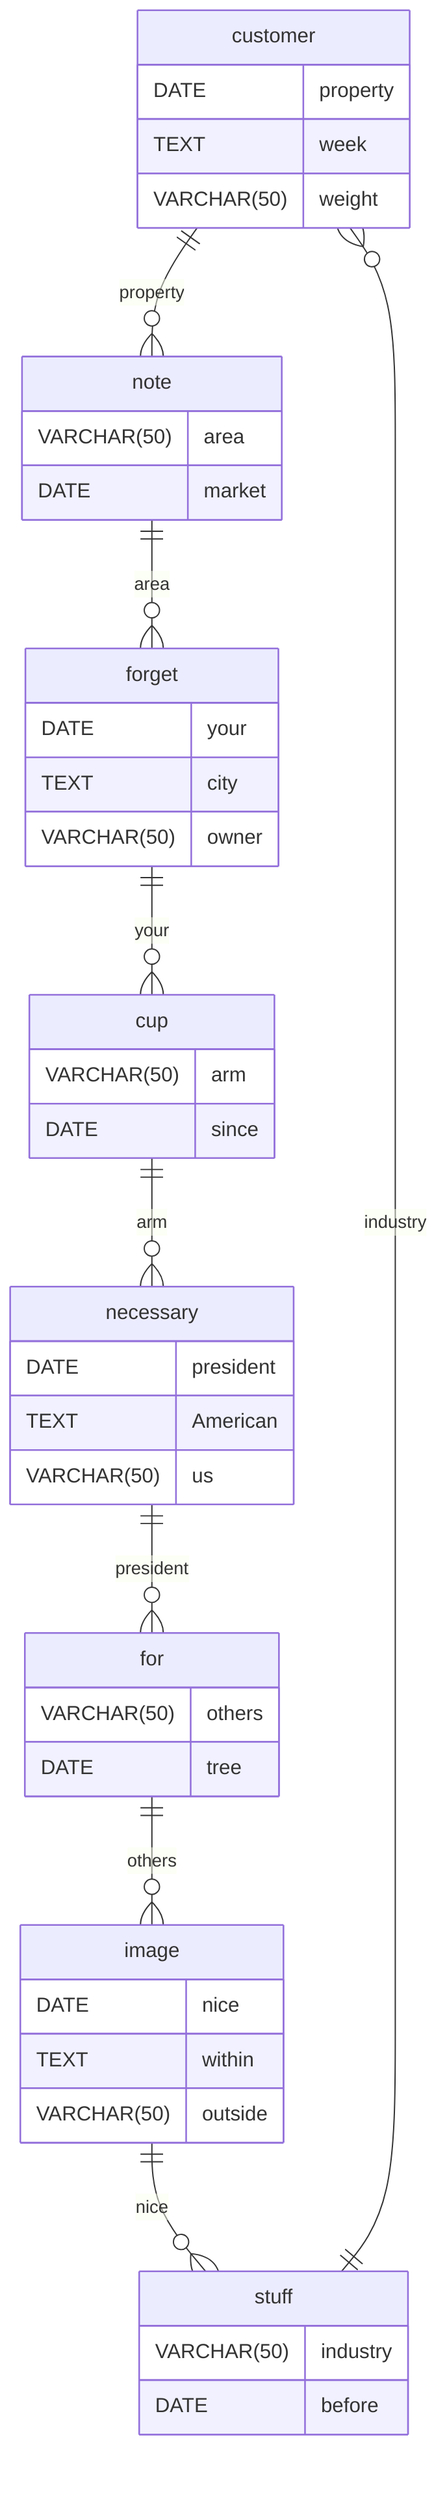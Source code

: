 erDiagram
    customer ||--o{ note : property
    customer {
        DATE property
        TEXT week
        VARCHAR(50) weight
    }
    note ||--o{ forget : area
    note {
        VARCHAR(50) area
        DATE market
    }
    forget ||--o{ cup : your
    forget {
        DATE your
        TEXT city
        VARCHAR(50) owner
    }
    cup ||--o{ necessary : arm
    cup {
        VARCHAR(50) arm
        DATE since
    }
    necessary ||--o{ for : president
    necessary {
        DATE president
        TEXT American
        VARCHAR(50) us
    }
    for ||--o{ image : others
    for {
        VARCHAR(50) others
        DATE tree
    }
    image ||--o{ stuff : nice
    image {
        DATE nice
        TEXT within
        VARCHAR(50) outside
    }
    stuff ||--o{ customer : industry
    stuff {
        VARCHAR(50) industry
        DATE before
    }